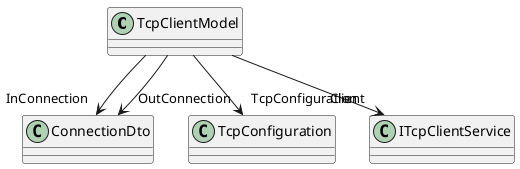 @startuml
class TcpClientModel {
}
TcpClientModel --> "InConnection" ConnectionDto
TcpClientModel --> "OutConnection" ConnectionDto
TcpClientModel --> "TcpConfiguration" TcpConfiguration
TcpClientModel --> "Client" ITcpClientService
@enduml
